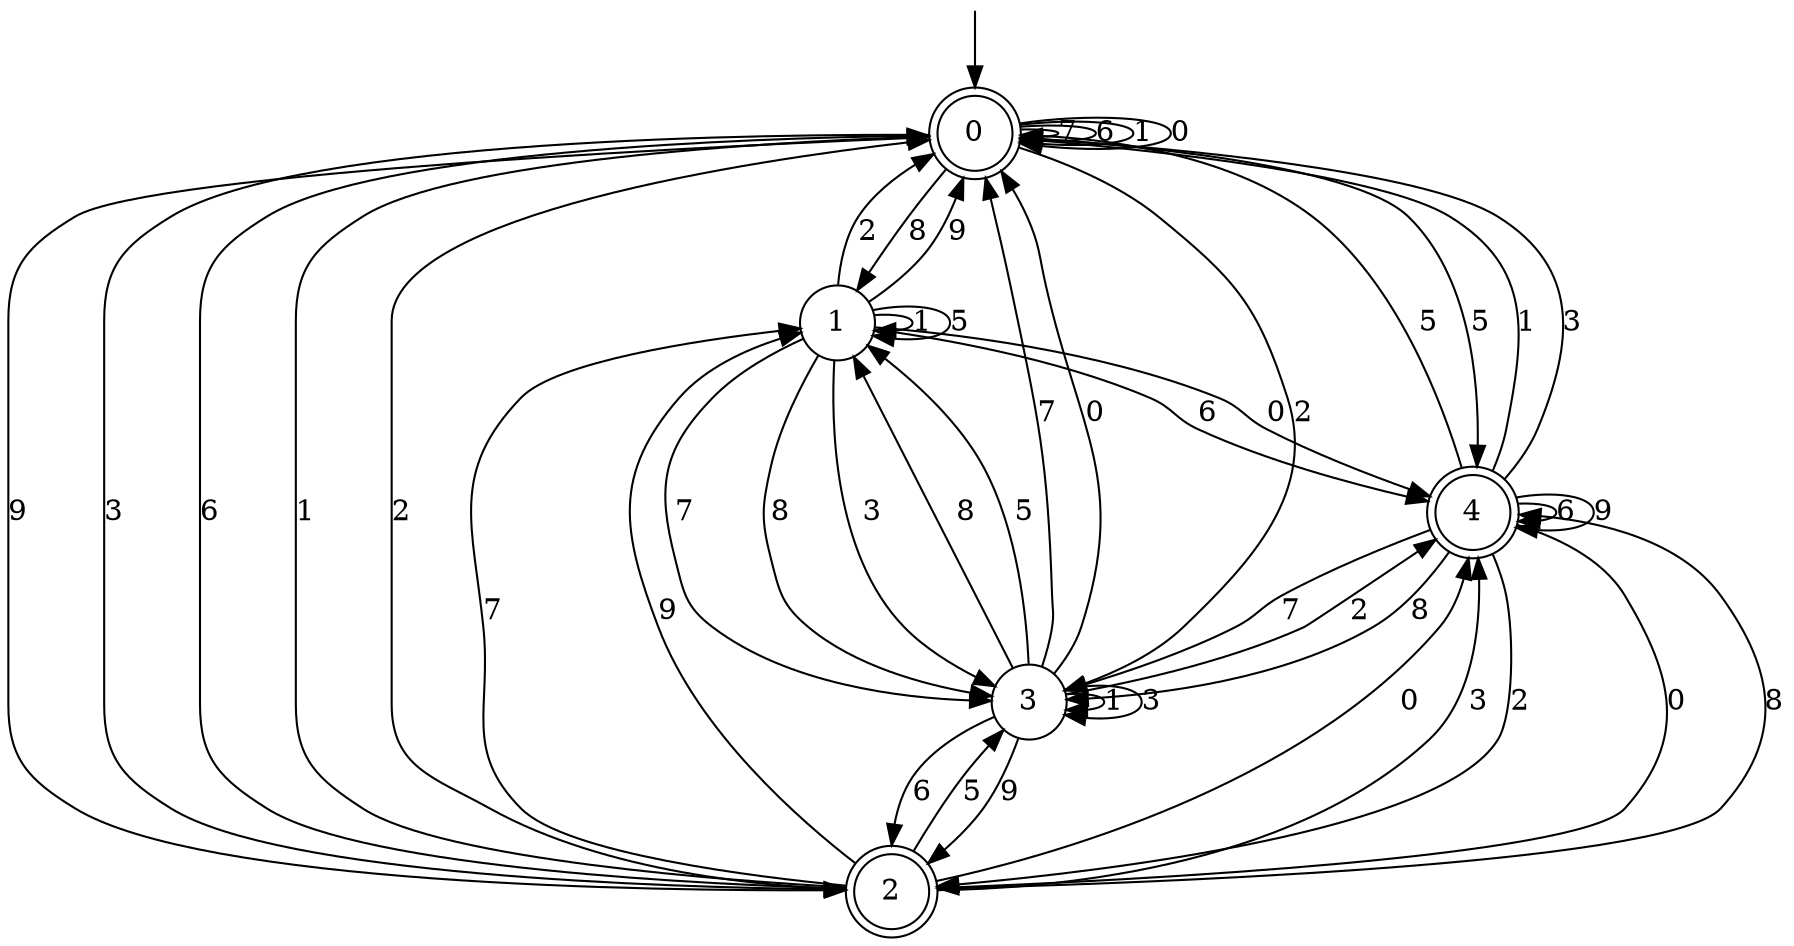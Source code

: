 digraph g {

	s0 [shape="doublecircle" label="0"];
	s1 [shape="circle" label="1"];
	s2 [shape="doublecircle" label="2"];
	s3 [shape="circle" label="3"];
	s4 [shape="doublecircle" label="4"];
	s0 -> s0 [label="7"];
	s0 -> s0 [label="6"];
	s0 -> s1 [label="8"];
	s0 -> s0 [label="1"];
	s0 -> s2 [label="9"];
	s0 -> s0 [label="0"];
	s0 -> s3 [label="2"];
	s0 -> s2 [label="3"];
	s0 -> s4 [label="5"];
	s1 -> s3 [label="7"];
	s1 -> s4 [label="6"];
	s1 -> s3 [label="8"];
	s1 -> s1 [label="1"];
	s1 -> s0 [label="9"];
	s1 -> s4 [label="0"];
	s1 -> s0 [label="2"];
	s1 -> s3 [label="3"];
	s1 -> s1 [label="5"];
	s2 -> s1 [label="7"];
	s2 -> s0 [label="6"];
	s2 -> s4 [label="8"];
	s2 -> s0 [label="1"];
	s2 -> s1 [label="9"];
	s2 -> s4 [label="0"];
	s2 -> s0 [label="2"];
	s2 -> s4 [label="3"];
	s2 -> s3 [label="5"];
	s3 -> s0 [label="7"];
	s3 -> s2 [label="6"];
	s3 -> s1 [label="8"];
	s3 -> s3 [label="1"];
	s3 -> s2 [label="9"];
	s3 -> s0 [label="0"];
	s3 -> s4 [label="2"];
	s3 -> s3 [label="3"];
	s3 -> s1 [label="5"];
	s4 -> s3 [label="7"];
	s4 -> s4 [label="6"];
	s4 -> s3 [label="8"];
	s4 -> s0 [label="1"];
	s4 -> s4 [label="9"];
	s4 -> s2 [label="0"];
	s4 -> s2 [label="2"];
	s4 -> s0 [label="3"];
	s4 -> s0 [label="5"];

__start0 [label="" shape="none" width="0" height="0"];
__start0 -> s0;

}
